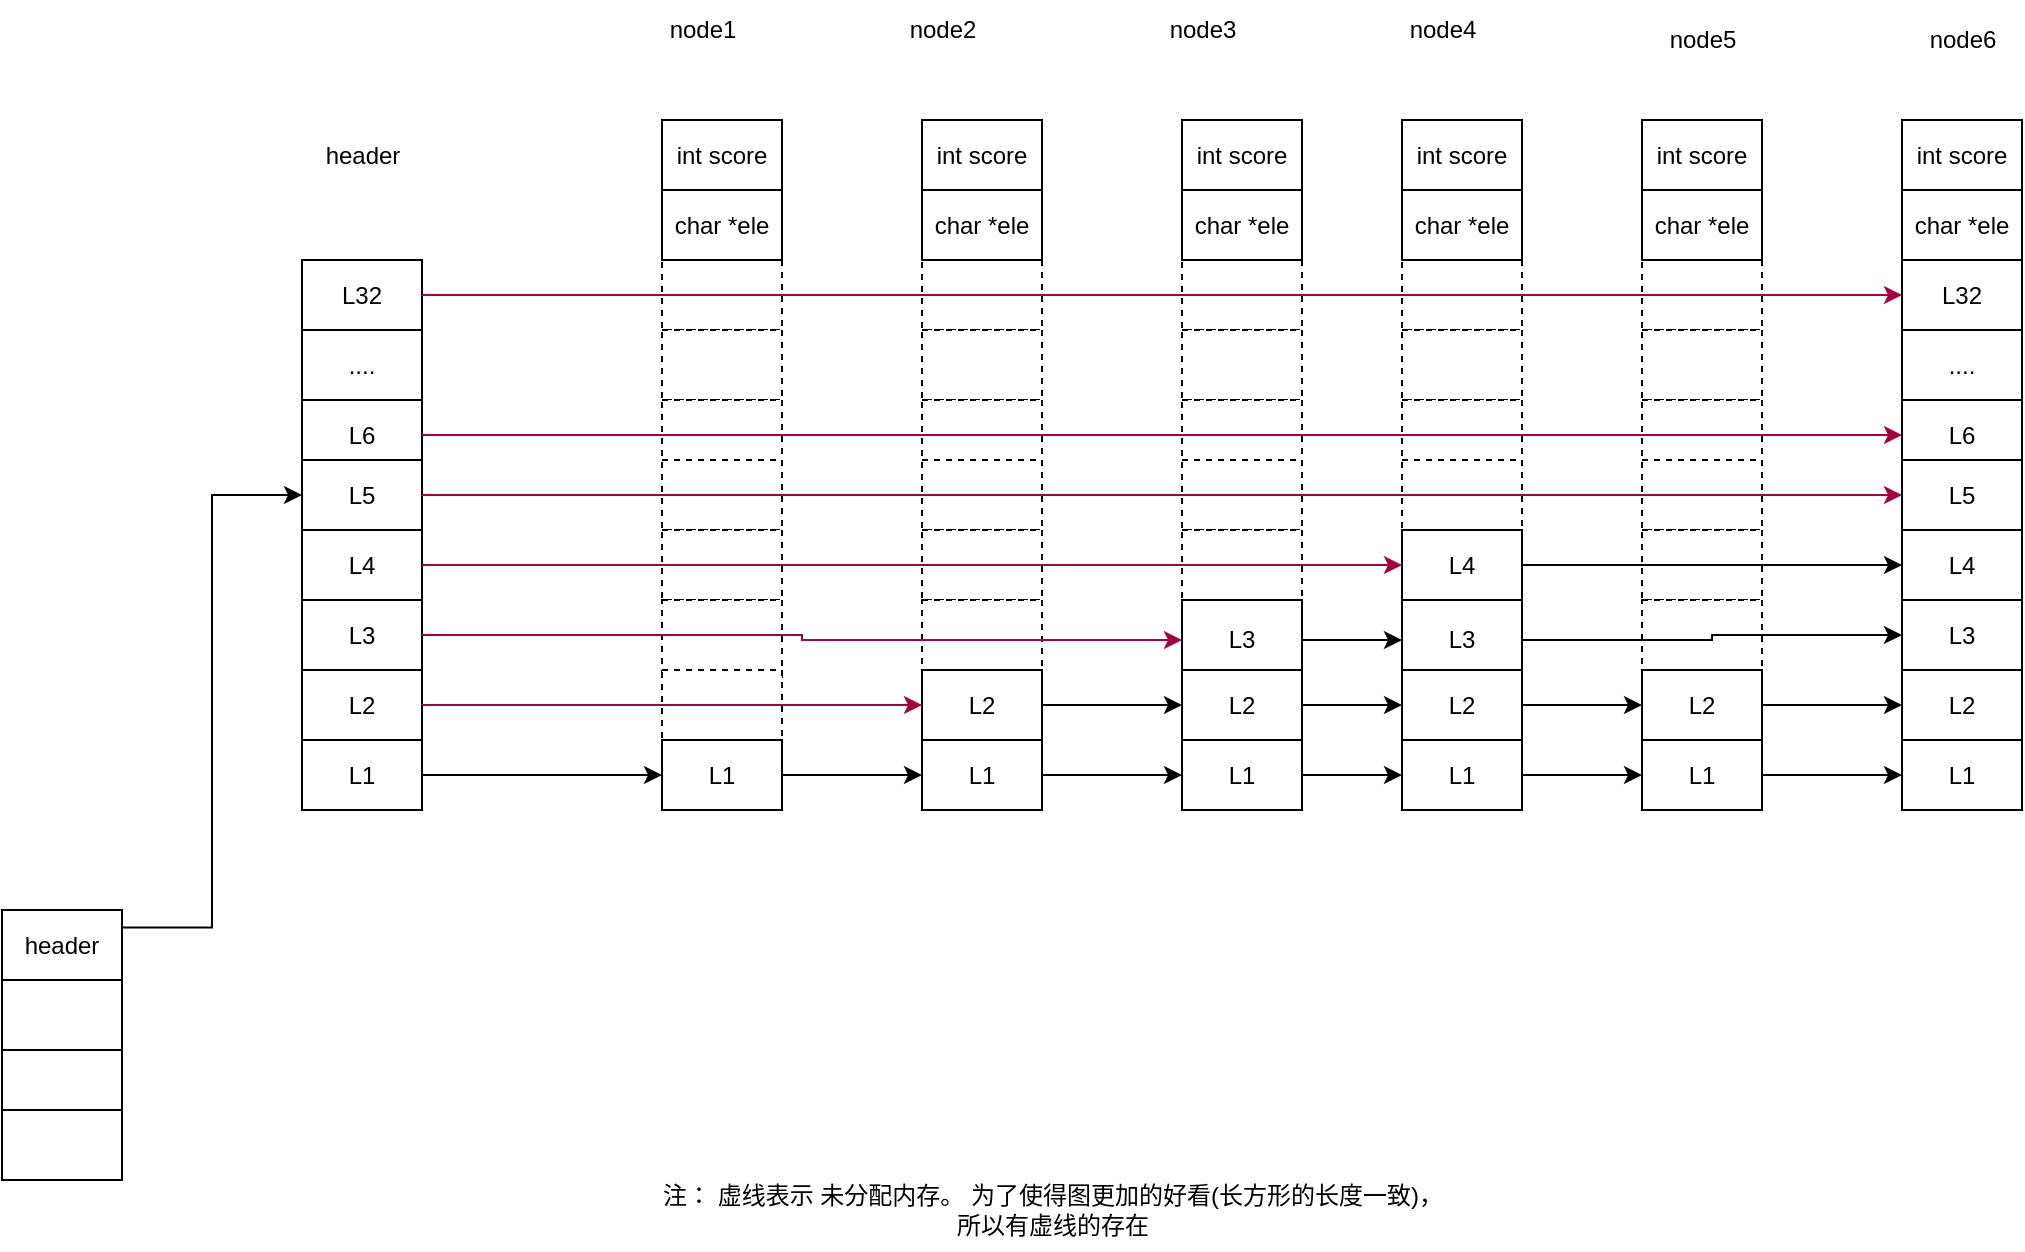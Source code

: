 <mxfile version="20.2.6" type="github">
  <diagram id="_LBW4SX0zCzGfV_m8QG4" name="第 1 页">
    <mxGraphModel dx="1713" dy="1145" grid="1" gridSize="10" guides="1" tooltips="1" connect="1" arrows="1" fold="1" page="1" pageScale="1" pageWidth="827" pageHeight="1169" math="0" shadow="0">
      <root>
        <mxCell id="0" />
        <mxCell id="1" parent="0" />
        <mxCell id="Vk17Rl6LJTauYdbx-DQ4-34" style="edgeStyle=orthogonalEdgeStyle;rounded=0;orthogonalLoop=1;jettySize=auto;html=1;exitX=1;exitY=0.25;exitDx=0;exitDy=0;entryX=0;entryY=0.5;entryDx=0;entryDy=0;" edge="1" parent="1" source="Vk17Rl6LJTauYdbx-DQ4-16" target="Vk17Rl6LJTauYdbx-DQ4-28">
          <mxGeometry relative="1" as="geometry" />
        </mxCell>
        <mxCell id="Vk17Rl6LJTauYdbx-DQ4-16" value="header" style="rounded=0;whiteSpace=wrap;html=1;" vertex="1" parent="1">
          <mxGeometry x="50" y="485" width="60" height="35" as="geometry" />
        </mxCell>
        <mxCell id="Vk17Rl6LJTauYdbx-DQ4-21" value="" style="rounded=0;whiteSpace=wrap;html=1;" vertex="1" parent="1">
          <mxGeometry x="50" y="520" width="60" height="35" as="geometry" />
        </mxCell>
        <mxCell id="Vk17Rl6LJTauYdbx-DQ4-22" value="" style="rounded=0;whiteSpace=wrap;html=1;" vertex="1" parent="1">
          <mxGeometry x="50" y="555" width="60" height="35" as="geometry" />
        </mxCell>
        <mxCell id="Vk17Rl6LJTauYdbx-DQ4-23" value="" style="rounded=0;whiteSpace=wrap;html=1;" vertex="1" parent="1">
          <mxGeometry x="50" y="585" width="60" height="35" as="geometry" />
        </mxCell>
        <mxCell id="Vk17Rl6LJTauYdbx-DQ4-25" value="L32" style="rounded=0;whiteSpace=wrap;html=1;" vertex="1" parent="1">
          <mxGeometry x="200" y="160" width="60" height="35" as="geometry" />
        </mxCell>
        <mxCell id="Vk17Rl6LJTauYdbx-DQ4-26" value="...." style="rounded=0;whiteSpace=wrap;html=1;" vertex="1" parent="1">
          <mxGeometry x="200" y="195" width="60" height="35" as="geometry" />
        </mxCell>
        <mxCell id="Vk17Rl6LJTauYdbx-DQ4-27" value="L6" style="rounded=0;whiteSpace=wrap;html=1;" vertex="1" parent="1">
          <mxGeometry x="200" y="230" width="60" height="35" as="geometry" />
        </mxCell>
        <mxCell id="Vk17Rl6LJTauYdbx-DQ4-28" value="L5" style="rounded=0;whiteSpace=wrap;html=1;" vertex="1" parent="1">
          <mxGeometry x="200" y="260" width="60" height="35" as="geometry" />
        </mxCell>
        <mxCell id="Vk17Rl6LJTauYdbx-DQ4-29" value="L4" style="rounded=0;whiteSpace=wrap;html=1;" vertex="1" parent="1">
          <mxGeometry x="200" y="295" width="60" height="35" as="geometry" />
        </mxCell>
        <mxCell id="Vk17Rl6LJTauYdbx-DQ4-30" value="L3" style="rounded=0;whiteSpace=wrap;html=1;" vertex="1" parent="1">
          <mxGeometry x="200" y="330" width="60" height="35" as="geometry" />
        </mxCell>
        <mxCell id="Vk17Rl6LJTauYdbx-DQ4-31" value="L2" style="rounded=0;whiteSpace=wrap;html=1;" vertex="1" parent="1">
          <mxGeometry x="200" y="365" width="60" height="35" as="geometry" />
        </mxCell>
        <mxCell id="Vk17Rl6LJTauYdbx-DQ4-45" style="edgeStyle=orthogonalEdgeStyle;rounded=0;orthogonalLoop=1;jettySize=auto;html=1;exitX=1;exitY=0.5;exitDx=0;exitDy=0;" edge="1" parent="1" source="Vk17Rl6LJTauYdbx-DQ4-32">
          <mxGeometry relative="1" as="geometry">
            <mxPoint x="380" y="417.5" as="targetPoint" />
          </mxGeometry>
        </mxCell>
        <mxCell id="Vk17Rl6LJTauYdbx-DQ4-32" value="L1" style="rounded=0;whiteSpace=wrap;html=1;" vertex="1" parent="1">
          <mxGeometry x="200" y="400" width="60" height="35" as="geometry" />
        </mxCell>
        <mxCell id="Vk17Rl6LJTauYdbx-DQ4-48" value="" style="rounded=0;whiteSpace=wrap;html=1;dashed=1;" vertex="1" parent="1">
          <mxGeometry x="510" y="160" width="60" height="35" as="geometry" />
        </mxCell>
        <mxCell id="Vk17Rl6LJTauYdbx-DQ4-49" value="" style="rounded=0;whiteSpace=wrap;html=1;dashed=1;" vertex="1" parent="1">
          <mxGeometry x="510" y="195" width="60" height="35" as="geometry" />
        </mxCell>
        <mxCell id="Vk17Rl6LJTauYdbx-DQ4-50" value="" style="rounded=0;whiteSpace=wrap;html=1;dashed=1;" vertex="1" parent="1">
          <mxGeometry x="510" y="230" width="60" height="35" as="geometry" />
        </mxCell>
        <mxCell id="Vk17Rl6LJTauYdbx-DQ4-51" value="" style="rounded=0;whiteSpace=wrap;html=1;dashed=1;" vertex="1" parent="1">
          <mxGeometry x="510" y="260" width="60" height="35" as="geometry" />
        </mxCell>
        <mxCell id="Vk17Rl6LJTauYdbx-DQ4-52" value="" style="rounded=0;whiteSpace=wrap;html=1;dashed=1;" vertex="1" parent="1">
          <mxGeometry x="510" y="295" width="60" height="35" as="geometry" />
        </mxCell>
        <mxCell id="Vk17Rl6LJTauYdbx-DQ4-53" value="" style="rounded=0;whiteSpace=wrap;html=1;dashed=1;" vertex="1" parent="1">
          <mxGeometry x="510" y="330" width="60" height="40" as="geometry" />
        </mxCell>
        <mxCell id="Vk17Rl6LJTauYdbx-DQ4-84" style="edgeStyle=orthogonalEdgeStyle;rounded=0;orthogonalLoop=1;jettySize=auto;html=1;exitX=1;exitY=0.5;exitDx=0;exitDy=0;entryX=0;entryY=0.5;entryDx=0;entryDy=0;" edge="1" parent="1" source="Vk17Rl6LJTauYdbx-DQ4-54" target="Vk17Rl6LJTauYdbx-DQ4-70">
          <mxGeometry relative="1" as="geometry" />
        </mxCell>
        <mxCell id="Vk17Rl6LJTauYdbx-DQ4-54" value="L2" style="rounded=0;whiteSpace=wrap;html=1;labelBorderColor=none;labelBackgroundColor=none;" vertex="1" parent="1">
          <mxGeometry x="510" y="365" width="60" height="35" as="geometry" />
        </mxCell>
        <mxCell id="Vk17Rl6LJTauYdbx-DQ4-82" style="edgeStyle=orthogonalEdgeStyle;rounded=0;orthogonalLoop=1;jettySize=auto;html=1;exitX=1;exitY=0.5;exitDx=0;exitDy=0;" edge="1" parent="1" source="Vk17Rl6LJTauYdbx-DQ4-55" target="Vk17Rl6LJTauYdbx-DQ4-71">
          <mxGeometry relative="1" as="geometry" />
        </mxCell>
        <mxCell id="Vk17Rl6LJTauYdbx-DQ4-55" value="L1" style="rounded=0;whiteSpace=wrap;html=1;" vertex="1" parent="1">
          <mxGeometry x="510" y="400" width="60" height="35" as="geometry" />
        </mxCell>
        <mxCell id="Vk17Rl6LJTauYdbx-DQ4-56" value="" style="rounded=0;whiteSpace=wrap;html=1;dashed=1;" vertex="1" parent="1">
          <mxGeometry x="380" y="160" width="60" height="35" as="geometry" />
        </mxCell>
        <mxCell id="Vk17Rl6LJTauYdbx-DQ4-57" value="" style="rounded=0;whiteSpace=wrap;html=1;dashed=1;" vertex="1" parent="1">
          <mxGeometry x="380" y="195" width="60" height="35" as="geometry" />
        </mxCell>
        <mxCell id="Vk17Rl6LJTauYdbx-DQ4-58" value="" style="rounded=0;whiteSpace=wrap;html=1;dashed=1;" vertex="1" parent="1">
          <mxGeometry x="380" y="230" width="60" height="35" as="geometry" />
        </mxCell>
        <mxCell id="Vk17Rl6LJTauYdbx-DQ4-59" value="" style="rounded=0;whiteSpace=wrap;html=1;dashed=1;" vertex="1" parent="1">
          <mxGeometry x="380" y="260" width="60" height="35" as="geometry" />
        </mxCell>
        <mxCell id="Vk17Rl6LJTauYdbx-DQ4-60" value="" style="rounded=0;whiteSpace=wrap;html=1;dashed=1;" vertex="1" parent="1">
          <mxGeometry x="380" y="295" width="60" height="35" as="geometry" />
        </mxCell>
        <mxCell id="Vk17Rl6LJTauYdbx-DQ4-61" value="" style="rounded=0;whiteSpace=wrap;html=1;dashed=1;" vertex="1" parent="1">
          <mxGeometry x="380" y="330" width="60" height="40" as="geometry" />
        </mxCell>
        <mxCell id="Vk17Rl6LJTauYdbx-DQ4-62" value="" style="rounded=0;whiteSpace=wrap;html=1;labelBorderColor=none;labelBackgroundColor=none;dashed=1;" vertex="1" parent="1">
          <mxGeometry x="380" y="365" width="60" height="35" as="geometry" />
        </mxCell>
        <mxCell id="Vk17Rl6LJTauYdbx-DQ4-81" style="edgeStyle=orthogonalEdgeStyle;rounded=0;orthogonalLoop=1;jettySize=auto;html=1;exitX=1;exitY=0.5;exitDx=0;exitDy=0;" edge="1" parent="1" source="Vk17Rl6LJTauYdbx-DQ4-63" target="Vk17Rl6LJTauYdbx-DQ4-55">
          <mxGeometry relative="1" as="geometry" />
        </mxCell>
        <mxCell id="Vk17Rl6LJTauYdbx-DQ4-63" value="L1" style="rounded=0;whiteSpace=wrap;html=1;" vertex="1" parent="1">
          <mxGeometry x="380" y="400" width="60" height="35" as="geometry" />
        </mxCell>
        <mxCell id="Vk17Rl6LJTauYdbx-DQ4-64" value="" style="rounded=0;whiteSpace=wrap;html=1;dashed=1;" vertex="1" parent="1">
          <mxGeometry x="640" y="160" width="60" height="35" as="geometry" />
        </mxCell>
        <mxCell id="Vk17Rl6LJTauYdbx-DQ4-65" value="" style="rounded=0;whiteSpace=wrap;html=1;dashed=1;" vertex="1" parent="1">
          <mxGeometry x="640" y="195" width="60" height="35" as="geometry" />
        </mxCell>
        <mxCell id="Vk17Rl6LJTauYdbx-DQ4-66" value="" style="rounded=0;whiteSpace=wrap;html=1;dashed=1;" vertex="1" parent="1">
          <mxGeometry x="640" y="230" width="60" height="35" as="geometry" />
        </mxCell>
        <mxCell id="Vk17Rl6LJTauYdbx-DQ4-67" value="" style="rounded=0;whiteSpace=wrap;html=1;dashed=1;" vertex="1" parent="1">
          <mxGeometry x="640" y="260" width="60" height="35" as="geometry" />
        </mxCell>
        <mxCell id="Vk17Rl6LJTauYdbx-DQ4-68" value="" style="rounded=0;whiteSpace=wrap;html=1;dashed=1;" vertex="1" parent="1">
          <mxGeometry x="640" y="295" width="60" height="35" as="geometry" />
        </mxCell>
        <mxCell id="Vk17Rl6LJTauYdbx-DQ4-137" style="edgeStyle=orthogonalEdgeStyle;rounded=0;orthogonalLoop=1;jettySize=auto;html=1;exitX=1;exitY=0.5;exitDx=0;exitDy=0;entryX=0;entryY=0.5;entryDx=0;entryDy=0;" edge="1" parent="1" source="Vk17Rl6LJTauYdbx-DQ4-69" target="Vk17Rl6LJTauYdbx-DQ4-77">
          <mxGeometry relative="1" as="geometry" />
        </mxCell>
        <mxCell id="Vk17Rl6LJTauYdbx-DQ4-69" value="L3" style="rounded=0;whiteSpace=wrap;html=1;" vertex="1" parent="1">
          <mxGeometry x="640" y="330" width="60" height="40" as="geometry" />
        </mxCell>
        <mxCell id="Vk17Rl6LJTauYdbx-DQ4-85" style="edgeStyle=orthogonalEdgeStyle;rounded=0;orthogonalLoop=1;jettySize=auto;html=1;exitX=1;exitY=0.5;exitDx=0;exitDy=0;" edge="1" parent="1" source="Vk17Rl6LJTauYdbx-DQ4-70" target="Vk17Rl6LJTauYdbx-DQ4-78">
          <mxGeometry relative="1" as="geometry" />
        </mxCell>
        <mxCell id="Vk17Rl6LJTauYdbx-DQ4-70" value="L2" style="rounded=0;whiteSpace=wrap;html=1;labelBorderColor=none;labelBackgroundColor=none;" vertex="1" parent="1">
          <mxGeometry x="640" y="365" width="60" height="35" as="geometry" />
        </mxCell>
        <mxCell id="Vk17Rl6LJTauYdbx-DQ4-83" style="edgeStyle=orthogonalEdgeStyle;rounded=0;orthogonalLoop=1;jettySize=auto;html=1;exitX=1;exitY=0.5;exitDx=0;exitDy=0;entryX=0;entryY=0.5;entryDx=0;entryDy=0;" edge="1" parent="1" source="Vk17Rl6LJTauYdbx-DQ4-71" target="Vk17Rl6LJTauYdbx-DQ4-79">
          <mxGeometry relative="1" as="geometry" />
        </mxCell>
        <mxCell id="Vk17Rl6LJTauYdbx-DQ4-71" value="L1" style="rounded=0;whiteSpace=wrap;html=1;" vertex="1" parent="1">
          <mxGeometry x="640" y="400" width="60" height="35" as="geometry" />
        </mxCell>
        <mxCell id="Vk17Rl6LJTauYdbx-DQ4-72" value="" style="rounded=0;whiteSpace=wrap;html=1;dashed=1;" vertex="1" parent="1">
          <mxGeometry x="750" y="160" width="60" height="35" as="geometry" />
        </mxCell>
        <mxCell id="Vk17Rl6LJTauYdbx-DQ4-73" value="" style="rounded=0;whiteSpace=wrap;html=1;dashed=1;" vertex="1" parent="1">
          <mxGeometry x="750" y="195" width="60" height="35" as="geometry" />
        </mxCell>
        <mxCell id="Vk17Rl6LJTauYdbx-DQ4-74" value="" style="rounded=0;whiteSpace=wrap;html=1;dashed=1;" vertex="1" parent="1">
          <mxGeometry x="750" y="230" width="60" height="35" as="geometry" />
        </mxCell>
        <mxCell id="Vk17Rl6LJTauYdbx-DQ4-75" value="" style="rounded=0;whiteSpace=wrap;html=1;dashed=1;" vertex="1" parent="1">
          <mxGeometry x="750" y="260" width="60" height="35" as="geometry" />
        </mxCell>
        <mxCell id="Vk17Rl6LJTauYdbx-DQ4-76" value="L4" style="rounded=0;whiteSpace=wrap;html=1;" vertex="1" parent="1">
          <mxGeometry x="750" y="295" width="60" height="35" as="geometry" />
        </mxCell>
        <mxCell id="Vk17Rl6LJTauYdbx-DQ4-77" value="L3" style="rounded=0;whiteSpace=wrap;html=1;" vertex="1" parent="1">
          <mxGeometry x="750" y="330" width="60" height="40" as="geometry" />
        </mxCell>
        <mxCell id="Vk17Rl6LJTauYdbx-DQ4-103" style="edgeStyle=orthogonalEdgeStyle;rounded=0;orthogonalLoop=1;jettySize=auto;html=1;exitX=1;exitY=0.5;exitDx=0;exitDy=0;entryX=0;entryY=0.5;entryDx=0;entryDy=0;" edge="1" parent="1" source="Vk17Rl6LJTauYdbx-DQ4-78" target="Vk17Rl6LJTauYdbx-DQ4-96">
          <mxGeometry relative="1" as="geometry" />
        </mxCell>
        <mxCell id="Vk17Rl6LJTauYdbx-DQ4-78" value="L2" style="rounded=0;whiteSpace=wrap;html=1;labelBorderColor=none;labelBackgroundColor=none;" vertex="1" parent="1">
          <mxGeometry x="750" y="365" width="60" height="35" as="geometry" />
        </mxCell>
        <mxCell id="Vk17Rl6LJTauYdbx-DQ4-102" style="edgeStyle=orthogonalEdgeStyle;rounded=0;orthogonalLoop=1;jettySize=auto;html=1;exitX=1;exitY=0.5;exitDx=0;exitDy=0;entryX=0;entryY=0.5;entryDx=0;entryDy=0;" edge="1" parent="1" source="Vk17Rl6LJTauYdbx-DQ4-79" target="Vk17Rl6LJTauYdbx-DQ4-97">
          <mxGeometry relative="1" as="geometry" />
        </mxCell>
        <mxCell id="Vk17Rl6LJTauYdbx-DQ4-79" value="L1" style="rounded=0;whiteSpace=wrap;html=1;" vertex="1" parent="1">
          <mxGeometry x="750" y="400" width="60" height="35" as="geometry" />
        </mxCell>
        <mxCell id="Vk17Rl6LJTauYdbx-DQ4-80" style="edgeStyle=orthogonalEdgeStyle;rounded=0;orthogonalLoop=1;jettySize=auto;html=1;exitX=1;exitY=0.5;exitDx=0;exitDy=0;entryX=0;entryY=0.5;entryDx=0;entryDy=0;fillColor=#d80073;strokeColor=#A50040;" edge="1" parent="1" source="Vk17Rl6LJTauYdbx-DQ4-31" target="Vk17Rl6LJTauYdbx-DQ4-54">
          <mxGeometry relative="1" as="geometry" />
        </mxCell>
        <mxCell id="Vk17Rl6LJTauYdbx-DQ4-87" style="edgeStyle=orthogonalEdgeStyle;rounded=0;orthogonalLoop=1;jettySize=auto;html=1;exitX=1;exitY=0.5;exitDx=0;exitDy=0;fillColor=#d80073;strokeColor=#A50040;" edge="1" parent="1" source="Vk17Rl6LJTauYdbx-DQ4-29" target="Vk17Rl6LJTauYdbx-DQ4-76">
          <mxGeometry relative="1" as="geometry" />
        </mxCell>
        <mxCell id="Vk17Rl6LJTauYdbx-DQ4-86" style="edgeStyle=orthogonalEdgeStyle;rounded=0;orthogonalLoop=1;jettySize=auto;html=1;exitX=1;exitY=0.5;exitDx=0;exitDy=0;entryX=0;entryY=0.5;entryDx=0;entryDy=0;fillColor=#d80073;strokeColor=#A50040;" edge="1" parent="1" source="Vk17Rl6LJTauYdbx-DQ4-30" target="Vk17Rl6LJTauYdbx-DQ4-69">
          <mxGeometry relative="1" as="geometry" />
        </mxCell>
        <mxCell id="Vk17Rl6LJTauYdbx-DQ4-88" value="node1" style="text;html=1;align=center;verticalAlign=middle;resizable=0;points=[];autosize=1;strokeColor=none;fillColor=none;" vertex="1" parent="1">
          <mxGeometry x="370" y="30" width="60" height="30" as="geometry" />
        </mxCell>
        <mxCell id="Vk17Rl6LJTauYdbx-DQ4-90" value="" style="rounded=0;whiteSpace=wrap;html=1;dashed=1;" vertex="1" parent="1">
          <mxGeometry x="870" y="160" width="60" height="35" as="geometry" />
        </mxCell>
        <mxCell id="Vk17Rl6LJTauYdbx-DQ4-91" value="" style="rounded=0;whiteSpace=wrap;html=1;dashed=1;" vertex="1" parent="1">
          <mxGeometry x="870" y="195" width="60" height="35" as="geometry" />
        </mxCell>
        <mxCell id="Vk17Rl6LJTauYdbx-DQ4-92" value="" style="rounded=0;whiteSpace=wrap;html=1;dashed=1;" vertex="1" parent="1">
          <mxGeometry x="870" y="230" width="60" height="35" as="geometry" />
        </mxCell>
        <mxCell id="Vk17Rl6LJTauYdbx-DQ4-93" value="" style="rounded=0;whiteSpace=wrap;html=1;dashed=1;" vertex="1" parent="1">
          <mxGeometry x="870" y="260" width="60" height="35" as="geometry" />
        </mxCell>
        <mxCell id="Vk17Rl6LJTauYdbx-DQ4-94" value="" style="rounded=0;whiteSpace=wrap;html=1;dashed=1;" vertex="1" parent="1">
          <mxGeometry x="870" y="295" width="60" height="35" as="geometry" />
        </mxCell>
        <mxCell id="Vk17Rl6LJTauYdbx-DQ4-95" value="" style="rounded=0;whiteSpace=wrap;html=1;dashed=1;" vertex="1" parent="1">
          <mxGeometry x="870" y="330" width="60" height="40" as="geometry" />
        </mxCell>
        <mxCell id="Vk17Rl6LJTauYdbx-DQ4-133" style="edgeStyle=orthogonalEdgeStyle;rounded=0;orthogonalLoop=1;jettySize=auto;html=1;exitX=1;exitY=0.5;exitDx=0;exitDy=0;entryX=0;entryY=0.5;entryDx=0;entryDy=0;" edge="1" parent="1" source="Vk17Rl6LJTauYdbx-DQ4-96" target="Vk17Rl6LJTauYdbx-DQ4-128">
          <mxGeometry relative="1" as="geometry" />
        </mxCell>
        <mxCell id="Vk17Rl6LJTauYdbx-DQ4-96" value="L2" style="rounded=0;whiteSpace=wrap;html=1;labelBorderColor=none;labelBackgroundColor=none;" vertex="1" parent="1">
          <mxGeometry x="870" y="365" width="60" height="35" as="geometry" />
        </mxCell>
        <mxCell id="Vk17Rl6LJTauYdbx-DQ4-131" style="edgeStyle=orthogonalEdgeStyle;rounded=0;orthogonalLoop=1;jettySize=auto;html=1;exitX=1;exitY=0.5;exitDx=0;exitDy=0;entryX=0;entryY=0.5;entryDx=0;entryDy=0;" edge="1" parent="1" source="Vk17Rl6LJTauYdbx-DQ4-97" target="Vk17Rl6LJTauYdbx-DQ4-129">
          <mxGeometry relative="1" as="geometry" />
        </mxCell>
        <mxCell id="Vk17Rl6LJTauYdbx-DQ4-97" value="L1" style="rounded=0;whiteSpace=wrap;html=1;" vertex="1" parent="1">
          <mxGeometry x="870" y="400" width="60" height="35" as="geometry" />
        </mxCell>
        <mxCell id="Vk17Rl6LJTauYdbx-DQ4-98" value="node2" style="text;html=1;align=center;verticalAlign=middle;resizable=0;points=[];autosize=1;strokeColor=none;fillColor=none;" vertex="1" parent="1">
          <mxGeometry x="490" y="30" width="60" height="30" as="geometry" />
        </mxCell>
        <mxCell id="Vk17Rl6LJTauYdbx-DQ4-99" value="node3" style="text;html=1;align=center;verticalAlign=middle;resizable=0;points=[];autosize=1;strokeColor=none;fillColor=none;" vertex="1" parent="1">
          <mxGeometry x="620" y="30" width="60" height="30" as="geometry" />
        </mxCell>
        <mxCell id="Vk17Rl6LJTauYdbx-DQ4-100" value="node4" style="text;html=1;align=center;verticalAlign=middle;resizable=0;points=[];autosize=1;strokeColor=none;fillColor=none;" vertex="1" parent="1">
          <mxGeometry x="740" y="30" width="60" height="30" as="geometry" />
        </mxCell>
        <mxCell id="Vk17Rl6LJTauYdbx-DQ4-101" value="node5" style="text;html=1;align=center;verticalAlign=middle;resizable=0;points=[];autosize=1;strokeColor=none;fillColor=none;" vertex="1" parent="1">
          <mxGeometry x="870" y="35" width="60" height="30" as="geometry" />
        </mxCell>
        <mxCell id="Vk17Rl6LJTauYdbx-DQ4-104" value="注： 虚线表示 未分配内存。 为了使得图更加的好看(长方形的长度一致)，&lt;br&gt;所以有虚线的存在" style="text;html=1;align=center;verticalAlign=middle;resizable=0;points=[];autosize=1;strokeColor=none;fillColor=none;" vertex="1" parent="1">
          <mxGeometry x="370" y="615" width="410" height="40" as="geometry" />
        </mxCell>
        <mxCell id="Vk17Rl6LJTauYdbx-DQ4-113" value="node6" style="text;html=1;align=center;verticalAlign=middle;resizable=0;points=[];autosize=1;strokeColor=none;fillColor=none;" vertex="1" parent="1">
          <mxGeometry x="1000" y="35" width="60" height="30" as="geometry" />
        </mxCell>
        <mxCell id="Vk17Rl6LJTauYdbx-DQ4-122" value="L32" style="rounded=0;whiteSpace=wrap;html=1;" vertex="1" parent="1">
          <mxGeometry x="1000" y="160" width="60" height="35" as="geometry" />
        </mxCell>
        <mxCell id="Vk17Rl6LJTauYdbx-DQ4-123" value="...." style="rounded=0;whiteSpace=wrap;html=1;" vertex="1" parent="1">
          <mxGeometry x="1000" y="195" width="60" height="35" as="geometry" />
        </mxCell>
        <mxCell id="Vk17Rl6LJTauYdbx-DQ4-124" value="L6" style="rounded=0;whiteSpace=wrap;html=1;" vertex="1" parent="1">
          <mxGeometry x="1000" y="230" width="60" height="35" as="geometry" />
        </mxCell>
        <mxCell id="Vk17Rl6LJTauYdbx-DQ4-125" value="L5" style="rounded=0;whiteSpace=wrap;html=1;" vertex="1" parent="1">
          <mxGeometry x="1000" y="260" width="60" height="35" as="geometry" />
        </mxCell>
        <mxCell id="Vk17Rl6LJTauYdbx-DQ4-126" value="L4" style="rounded=0;whiteSpace=wrap;html=1;" vertex="1" parent="1">
          <mxGeometry x="1000" y="295" width="60" height="35" as="geometry" />
        </mxCell>
        <mxCell id="Vk17Rl6LJTauYdbx-DQ4-127" value="L3" style="rounded=0;whiteSpace=wrap;html=1;" vertex="1" parent="1">
          <mxGeometry x="1000" y="330" width="60" height="35" as="geometry" />
        </mxCell>
        <mxCell id="Vk17Rl6LJTauYdbx-DQ4-128" value="L2" style="rounded=0;whiteSpace=wrap;html=1;" vertex="1" parent="1">
          <mxGeometry x="1000" y="365" width="60" height="35" as="geometry" />
        </mxCell>
        <mxCell id="Vk17Rl6LJTauYdbx-DQ4-129" value="L1" style="rounded=0;whiteSpace=wrap;html=1;" vertex="1" parent="1">
          <mxGeometry x="1000" y="400" width="60" height="35" as="geometry" />
        </mxCell>
        <mxCell id="Vk17Rl6LJTauYdbx-DQ4-130" style="edgeStyle=orthogonalEdgeStyle;rounded=0;orthogonalLoop=1;jettySize=auto;html=1;exitX=1;exitY=0.5;exitDx=0;exitDy=0;fillColor=#d80073;strokeColor=#A50040;" edge="1" parent="1" source="Vk17Rl6LJTauYdbx-DQ4-25" target="Vk17Rl6LJTauYdbx-DQ4-122">
          <mxGeometry relative="1" as="geometry" />
        </mxCell>
        <mxCell id="Vk17Rl6LJTauYdbx-DQ4-139" style="edgeStyle=orthogonalEdgeStyle;rounded=0;orthogonalLoop=1;jettySize=auto;html=1;exitX=1;exitY=0.5;exitDx=0;exitDy=0;" edge="1" parent="1" source="Vk17Rl6LJTauYdbx-DQ4-76" target="Vk17Rl6LJTauYdbx-DQ4-126">
          <mxGeometry relative="1" as="geometry" />
        </mxCell>
        <mxCell id="Vk17Rl6LJTauYdbx-DQ4-138" style="edgeStyle=orthogonalEdgeStyle;rounded=0;orthogonalLoop=1;jettySize=auto;html=1;exitX=1;exitY=0.5;exitDx=0;exitDy=0;entryX=0;entryY=0.5;entryDx=0;entryDy=0;" edge="1" parent="1" source="Vk17Rl6LJTauYdbx-DQ4-77" target="Vk17Rl6LJTauYdbx-DQ4-127">
          <mxGeometry relative="1" as="geometry" />
        </mxCell>
        <mxCell id="Vk17Rl6LJTauYdbx-DQ4-140" style="edgeStyle=orthogonalEdgeStyle;rounded=0;orthogonalLoop=1;jettySize=auto;html=1;exitX=1;exitY=0.5;exitDx=0;exitDy=0;fillColor=#d80073;strokeColor=#A50040;" edge="1" parent="1" source="Vk17Rl6LJTauYdbx-DQ4-27" target="Vk17Rl6LJTauYdbx-DQ4-124">
          <mxGeometry relative="1" as="geometry" />
        </mxCell>
        <mxCell id="Vk17Rl6LJTauYdbx-DQ4-141" style="edgeStyle=orthogonalEdgeStyle;rounded=0;orthogonalLoop=1;jettySize=auto;html=1;exitX=1;exitY=0.5;exitDx=0;exitDy=0;entryX=0;entryY=0.5;entryDx=0;entryDy=0;fillColor=#d80073;strokeColor=#A50040;" edge="1" parent="1" source="Vk17Rl6LJTauYdbx-DQ4-28" target="Vk17Rl6LJTauYdbx-DQ4-125">
          <mxGeometry relative="1" as="geometry" />
        </mxCell>
        <mxCell id="Vk17Rl6LJTauYdbx-DQ4-142" value="char *ele" style="rounded=0;whiteSpace=wrap;html=1;" vertex="1" parent="1">
          <mxGeometry x="380" y="125" width="60" height="35" as="geometry" />
        </mxCell>
        <mxCell id="Vk17Rl6LJTauYdbx-DQ4-143" value="int score" style="rounded=0;whiteSpace=wrap;html=1;" vertex="1" parent="1">
          <mxGeometry x="380" y="90" width="60" height="35" as="geometry" />
        </mxCell>
        <mxCell id="Vk17Rl6LJTauYdbx-DQ4-156" value="char *ele" style="rounded=0;whiteSpace=wrap;html=1;" vertex="1" parent="1">
          <mxGeometry x="510" y="125" width="60" height="35" as="geometry" />
        </mxCell>
        <mxCell id="Vk17Rl6LJTauYdbx-DQ4-157" value="int score" style="rounded=0;whiteSpace=wrap;html=1;" vertex="1" parent="1">
          <mxGeometry x="510" y="90" width="60" height="35" as="geometry" />
        </mxCell>
        <mxCell id="Vk17Rl6LJTauYdbx-DQ4-158" value="char *ele" style="rounded=0;whiteSpace=wrap;html=1;" vertex="1" parent="1">
          <mxGeometry x="640" y="125" width="60" height="35" as="geometry" />
        </mxCell>
        <mxCell id="Vk17Rl6LJTauYdbx-DQ4-159" value="int score" style="rounded=0;whiteSpace=wrap;html=1;" vertex="1" parent="1">
          <mxGeometry x="640" y="90" width="60" height="35" as="geometry" />
        </mxCell>
        <mxCell id="Vk17Rl6LJTauYdbx-DQ4-161" value="char *ele" style="rounded=0;whiteSpace=wrap;html=1;" vertex="1" parent="1">
          <mxGeometry x="750" y="125" width="60" height="35" as="geometry" />
        </mxCell>
        <mxCell id="Vk17Rl6LJTauYdbx-DQ4-162" value="int score" style="rounded=0;whiteSpace=wrap;html=1;" vertex="1" parent="1">
          <mxGeometry x="750" y="90" width="60" height="35" as="geometry" />
        </mxCell>
        <mxCell id="Vk17Rl6LJTauYdbx-DQ4-163" value="char *ele" style="rounded=0;whiteSpace=wrap;html=1;" vertex="1" parent="1">
          <mxGeometry x="870" y="125" width="60" height="35" as="geometry" />
        </mxCell>
        <mxCell id="Vk17Rl6LJTauYdbx-DQ4-164" value="int score" style="rounded=0;whiteSpace=wrap;html=1;" vertex="1" parent="1">
          <mxGeometry x="870" y="90" width="60" height="35" as="geometry" />
        </mxCell>
        <mxCell id="Vk17Rl6LJTauYdbx-DQ4-165" value="char *ele" style="rounded=0;whiteSpace=wrap;html=1;" vertex="1" parent="1">
          <mxGeometry x="1000" y="125" width="60" height="35" as="geometry" />
        </mxCell>
        <mxCell id="Vk17Rl6LJTauYdbx-DQ4-166" value="int score" style="rounded=0;whiteSpace=wrap;html=1;" vertex="1" parent="1">
          <mxGeometry x="1000" y="90" width="60" height="35" as="geometry" />
        </mxCell>
        <mxCell id="Vk17Rl6LJTauYdbx-DQ4-167" value="header" style="text;html=1;align=center;verticalAlign=middle;resizable=0;points=[];autosize=1;strokeColor=none;fillColor=none;" vertex="1" parent="1">
          <mxGeometry x="200" y="92.5" width="60" height="30" as="geometry" />
        </mxCell>
      </root>
    </mxGraphModel>
  </diagram>
</mxfile>
